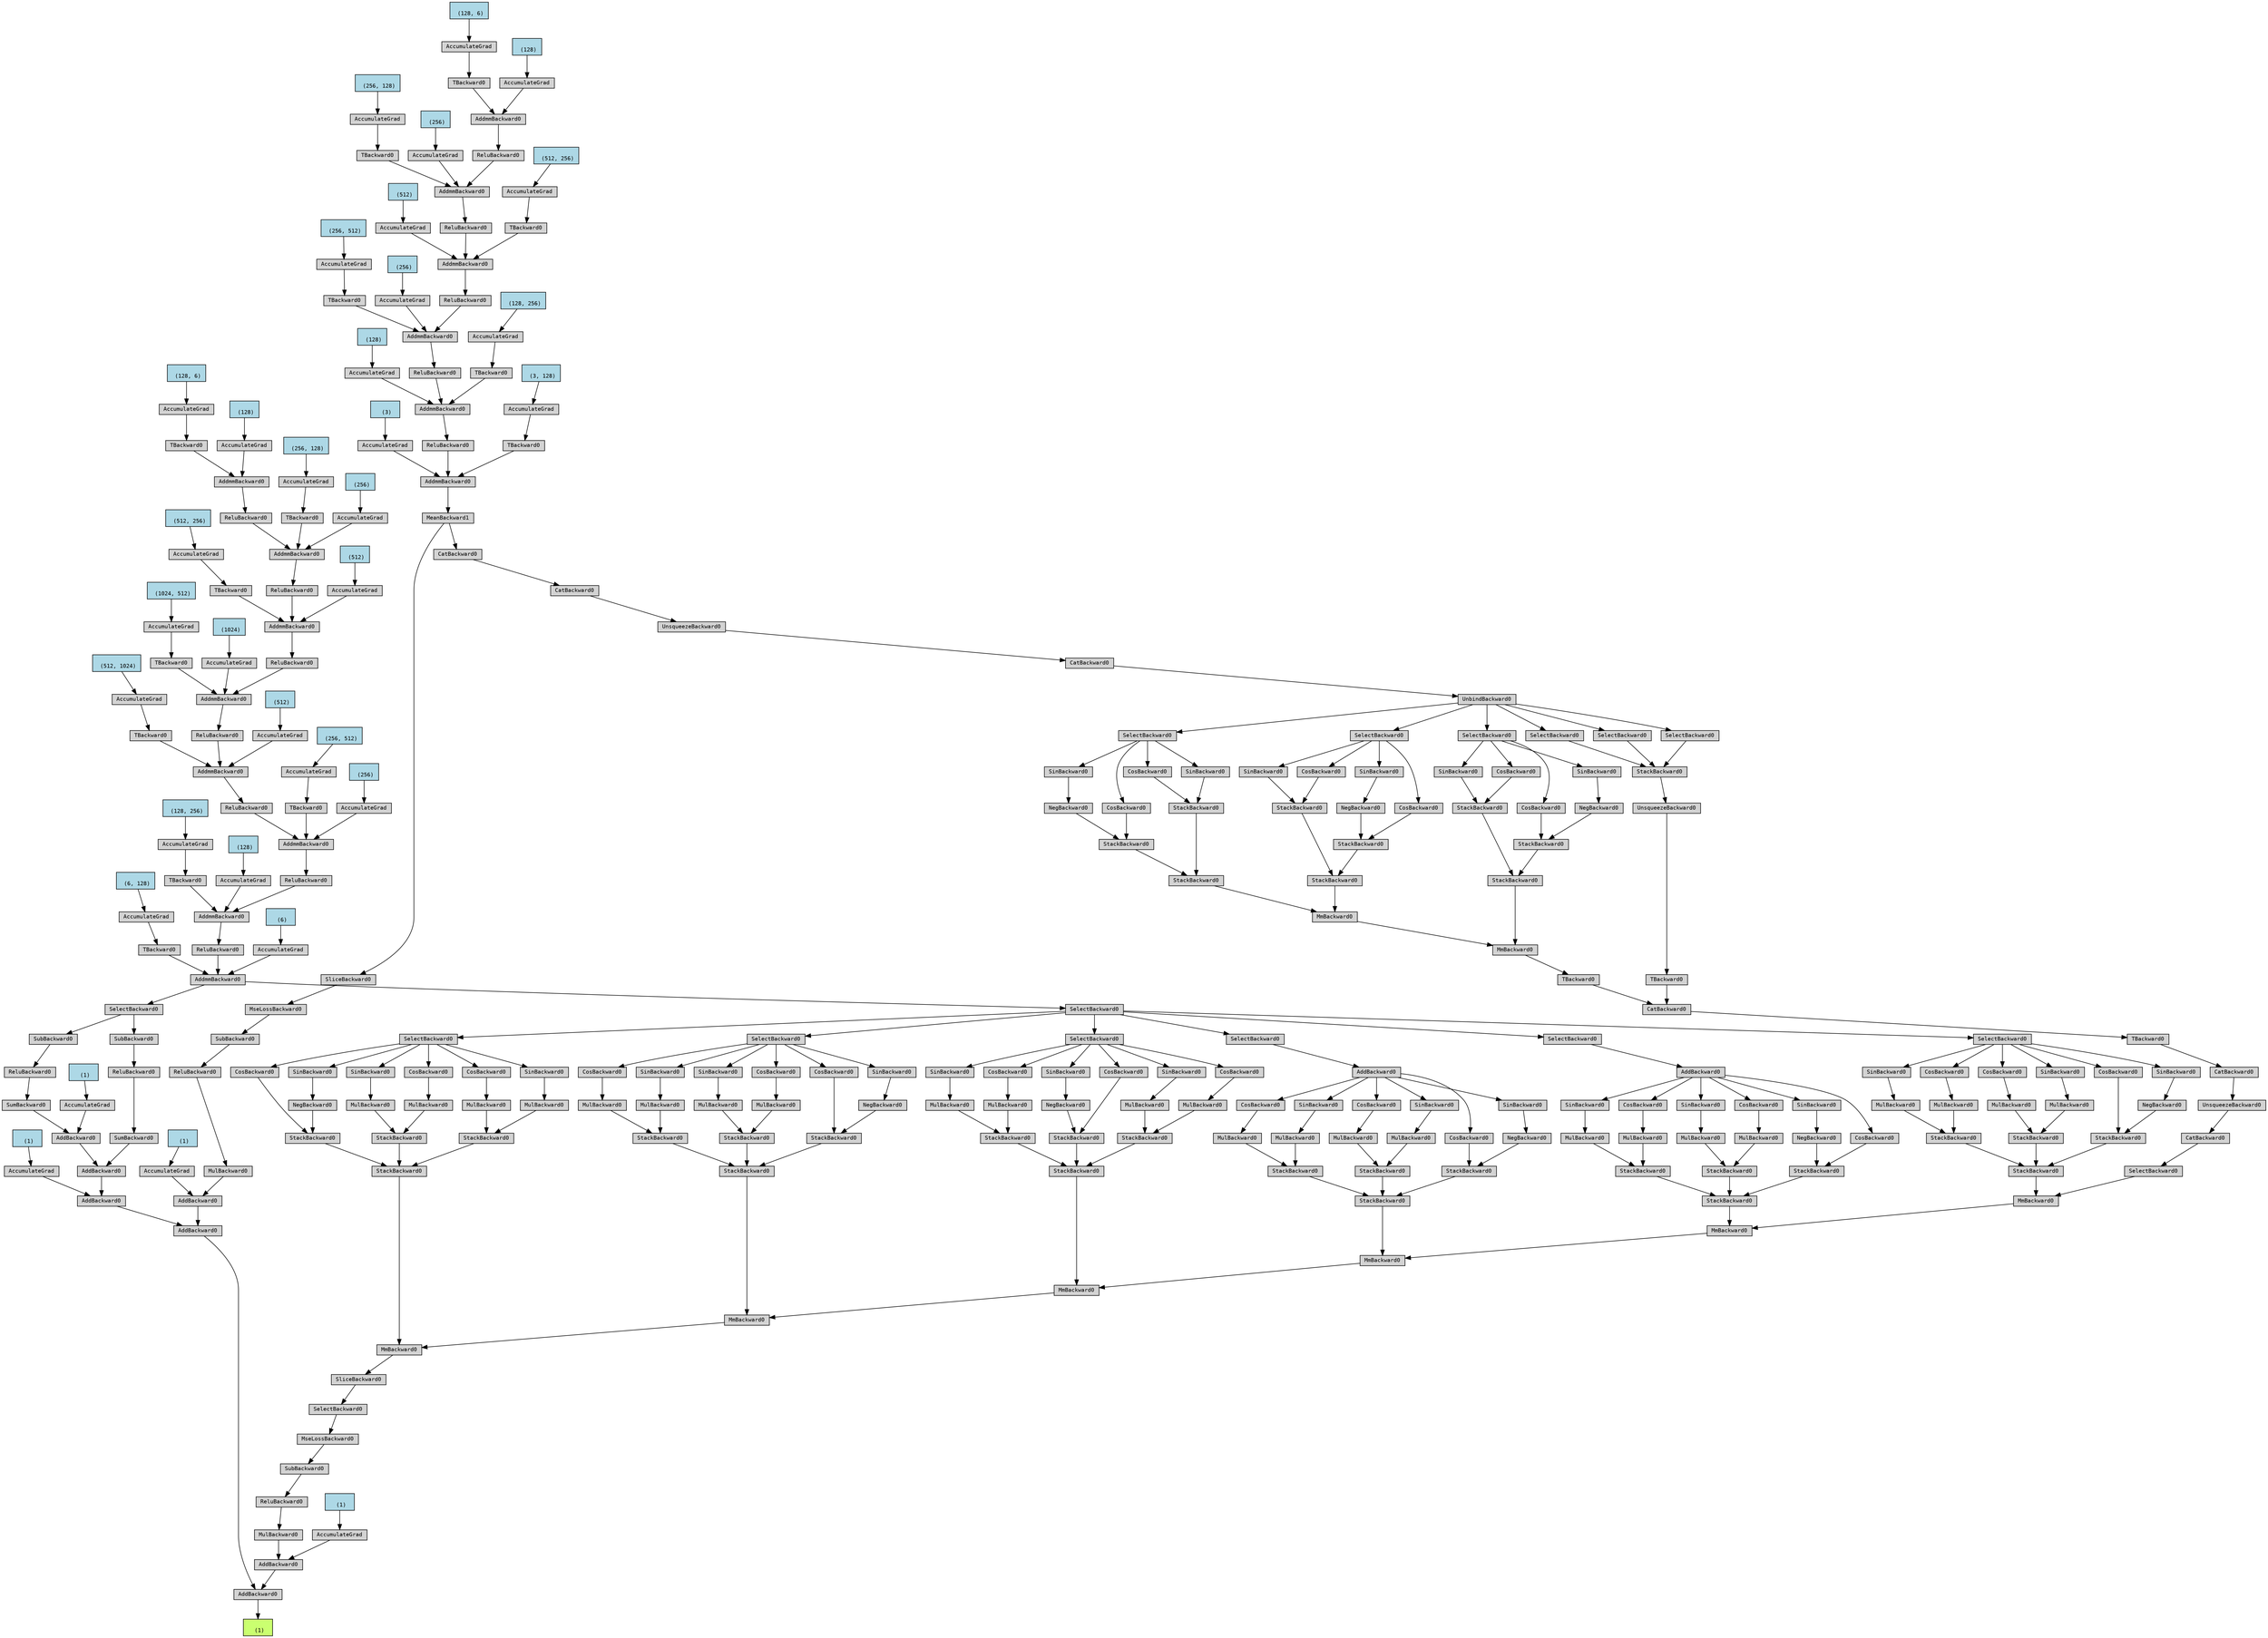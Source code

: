 digraph {
	graph [size="92.55,92.55"]
	node [align=left fontname=monospace fontsize=10 height=0.2 ranksep=0.1 shape=box style=filled]
	140567347125744 [label="
 (1)" fillcolor=darkolivegreen1]
	140567346862096 [label=AddBackward0]
	140567346862384 -> 140567346862096
	140567346862384 [label=AddBackward0]
	140567346862048 -> 140567346862384
	140567346862048 [label=AddBackward0]
	140567346862528 -> 140567346862048
	140567347123904 [label="
 (1)" fillcolor=lightblue]
	140567347123904 -> 140567346862528
	140567346862528 [label=AccumulateGrad]
	140567346862480 -> 140567346862048
	140567346862480 [label=AddBackward0]
	140567346862576 -> 140567346862480
	140567346862576 [label=AddBackward0]
	140567346862816 -> 140567346862576
	140567347124064 [label="
 (1)" fillcolor=lightblue]
	140567347124064 -> 140567346862816
	140567346862816 [label=AccumulateGrad]
	140567346862768 -> 140567346862576
	140567346862768 [label=SumBackward0]
	140567346862864 -> 140567346862768
	140567346862864 [label=ReluBackward0]
	140567346863056 -> 140567346862864
	140567346863056 [label=SubBackward0]
	140567346863152 -> 140567346863056
	140567346863152 [label=SelectBackward0]
	140567346863248 -> 140567346863152
	140567346863248 [label=AddmmBackward0]
	140567346863344 -> 140567346863248
	140567346885344 [label="
 (6)" fillcolor=lightblue]
	140567346885344 -> 140567346863344
	140567346863344 [label=AccumulateGrad]
	140567346863296 -> 140567346863248
	140567346863296 [label=ReluBackward0]
	140567346863440 -> 140567346863296
	140567346863440 [label=AddmmBackward0]
	140567346863632 -> 140567346863440
	140567346885184 [label="
 (128)" fillcolor=lightblue]
	140567346885184 -> 140567346863632
	140567346863632 [label=AccumulateGrad]
	140567346863584 -> 140567346863440
	140567346863584 [label=ReluBackward0]
	140567346863728 -> 140567346863584
	140567346863728 [label=AddmmBackward0]
	140567346863968 -> 140567346863728
	140567346885024 [label="
 (256)" fillcolor=lightblue]
	140567346885024 -> 140567346863968
	140567346863968 [label=AccumulateGrad]
	140567346863920 -> 140567346863728
	140567346863920 [label=ReluBackward0]
	140567346864064 -> 140567346863920
	140567346864064 [label=AddmmBackward0]
	140567346864304 -> 140567346864064
	140567346884864 [label="
 (512)" fillcolor=lightblue]
	140567346884864 -> 140567346864304
	140567346864304 [label=AccumulateGrad]
	140567346864256 -> 140567346864064
	140567346864256 [label=ReluBackward0]
	140567346864400 -> 140567346864256
	140567346864400 [label=AddmmBackward0]
	140567346864640 -> 140567346864400
	140567346884704 [label="
 (1024)" fillcolor=lightblue]
	140567346884704 -> 140567346864640
	140567346864640 [label=AccumulateGrad]
	140567346864592 -> 140567346864400
	140567346864592 [label=ReluBackward0]
	140567346864736 -> 140567346864592
	140567346864736 [label=AddmmBackward0]
	140567346864976 -> 140567346864736
	140567346884544 [label="
 (512)" fillcolor=lightblue]
	140567346884544 -> 140567346864976
	140567346864976 [label=AccumulateGrad]
	140567346864928 -> 140567346864736
	140567346864928 [label=ReluBackward0]
	140567346865072 -> 140567346864928
	140567346865072 [label=AddmmBackward0]
	140567346865312 -> 140567346865072
	140567346884384 [label="
 (256)" fillcolor=lightblue]
	140567346884384 -> 140567346865312
	140567346865312 [label=AccumulateGrad]
	140567346865264 -> 140567346865072
	140567346865264 [label=ReluBackward0]
	140567346865408 -> 140567346865264
	140567346865408 [label=AddmmBackward0]
	140567346865648 -> 140567346865408
	140567346884224 [label="
 (128)" fillcolor=lightblue]
	140567346884224 -> 140567346865648
	140567346865648 [label=AccumulateGrad]
	140567346865600 -> 140567346865408
	140567346865600 [label=TBackward0]
	140567346865696 -> 140567346865600
	140567346884144 [label="
 (128, 6)" fillcolor=lightblue]
	140567346884144 -> 140567346865696
	140567346865696 [label=AccumulateGrad]
	140567346865216 -> 140567346865072
	140567346865216 [label=TBackward0]
	140567346865792 -> 140567346865216
	140567346884304 [label="
 (256, 128)" fillcolor=lightblue]
	140567346884304 -> 140567346865792
	140567346865792 [label=AccumulateGrad]
	140567346864880 -> 140567346864736
	140567346864880 [label=TBackward0]
	140567346865552 -> 140567346864880
	140567346884464 [label="
 (512, 256)" fillcolor=lightblue]
	140567346884464 -> 140567346865552
	140567346865552 [label=AccumulateGrad]
	140567346864544 -> 140567346864400
	140567346864544 [label=TBackward0]
	140567346865360 -> 140567346864544
	140567346884624 [label="
 (1024, 512)" fillcolor=lightblue]
	140567346884624 -> 140567346865360
	140567346865360 [label=AccumulateGrad]
	140567346864208 -> 140567346864064
	140567346864208 [label=TBackward0]
	140567346865024 -> 140567346864208
	140567346884784 [label="
 (512, 1024)" fillcolor=lightblue]
	140567346884784 -> 140567346865024
	140567346865024 [label=AccumulateGrad]
	140567346863872 -> 140567346863728
	140567346863872 [label=TBackward0]
	140567346864688 -> 140567346863872
	140567346884944 [label="
 (256, 512)" fillcolor=lightblue]
	140567346884944 -> 140567346864688
	140567346864688 [label=AccumulateGrad]
	140567346863536 -> 140567346863440
	140567346863536 [label=TBackward0]
	140567346864352 -> 140567346863536
	140567346885104 [label="
 (128, 256)" fillcolor=lightblue]
	140567346885104 -> 140567346864352
	140567346864352 [label=AccumulateGrad]
	140567346862960 -> 140567346863248
	140567346862960 [label=TBackward0]
	140567346864016 -> 140567346862960
	140567346885264 [label="
 (6, 128)" fillcolor=lightblue]
	140567346885264 -> 140567346864016
	140567346864016 [label=AccumulateGrad]
	140567346862624 -> 140567346862480
	140567346862624 [label=SumBackward0]
	140567346863008 -> 140567346862624
	140567346863008 [label=ReluBackward0]
	140567346863200 -> 140567346863008
	140567346863200 [label=SubBackward0]
	140567346863152 -> 140567346863200
	140567346862240 -> 140567346862384
	140567346862240 [label=AddBackward0]
	140567346862912 -> 140567346862240
	140567347058608 [label="
 (1)" fillcolor=lightblue]
	140567347058608 -> 140567346862912
	140567346862912 [label=AccumulateGrad]
	140567346862672 -> 140567346862240
	140567346862672 [label=MulBackward0]
	140567346863104 -> 140567346862672
	140567346863104 [label=ReluBackward0]
	140567346865936 -> 140567346863104
	140567346865936 [label=SubBackward0]
	140567346863488 -> 140567346865936
	140567346863488 [label=MseLossBackward0]
	140567346864160 -> 140567346863488
	140567346864160 [label=SliceBackward0]
	140567346864832 -> 140567346864160
	140567346864832 [label=MeanBackward1]
	140567346865504 -> 140567346864832
	140567346865504 [label=AddmmBackward0]
	140567346866032 -> 140567346865504
	140567346881264 [label="
 (3)" fillcolor=lightblue]
	140567346881264 -> 140567346866032
	140567346866032 [label=AccumulateGrad]
	140567346865840 -> 140567346865504
	140567346865840 [label=ReluBackward0]
	140567346866128 -> 140567346865840
	140567346866128 [label=AddmmBackward0]
	140567346866320 -> 140567346866128
	140567346884064 [label="
 (128)" fillcolor=lightblue]
	140567346884064 -> 140567346866320
	140567346866320 [label=AccumulateGrad]
	140567346866272 -> 140567346866128
	140567346866272 [label=ReluBackward0]
	140567346866416 -> 140567346866272
	140567346866416 [label=AddmmBackward0]
	140567346866608 -> 140567346866416
	140567346883904 [label="
 (256)" fillcolor=lightblue]
	140567346883904 -> 140567346866608
	140567346866608 [label=AccumulateGrad]
	140567346866560 -> 140567346866416
	140567346866560 [label=ReluBackward0]
	140567346866704 -> 140567346866560
	140567346866704 [label=AddmmBackward0]
	140567346866896 -> 140567346866704
	140567346883744 [label="
 (512)" fillcolor=lightblue]
	140567346883744 -> 140567346866896
	140567346866896 [label=AccumulateGrad]
	140567346866848 -> 140567346866704
	140567346866848 [label=ReluBackward0]
	140567346866992 -> 140567346866848
	140567346866992 [label=AddmmBackward0]
	140567346867184 -> 140567346866992
	140567346883584 [label="
 (256)" fillcolor=lightblue]
	140567346883584 -> 140567346867184
	140567346867184 [label=AccumulateGrad]
	140567346867136 -> 140567346866992
	140567346867136 [label=ReluBackward0]
	140567346867280 -> 140567346867136
	140567346867280 [label=AddmmBackward0]
	140567346867472 -> 140567346867280
	140567346882704 [label="
 (128)" fillcolor=lightblue]
	140567346882704 -> 140567346867472
	140567346867472 [label=AccumulateGrad]
	140567346867424 -> 140567346867280
	140567346867424 [label=TBackward0]
	140567346867520 -> 140567346867424
	140567346882384 [label="
 (128, 6)" fillcolor=lightblue]
	140567346882384 -> 140567346867520
	140567346867520 [label=AccumulateGrad]
	140567346867088 -> 140567346866992
	140567346867088 [label=TBackward0]
	140567346867568 -> 140567346867088
	140567346883424 [label="
 (256, 128)" fillcolor=lightblue]
	140567346883424 -> 140567346867568
	140567346867568 [label=AccumulateGrad]
	140567346866800 -> 140567346866704
	140567346866800 [label=TBackward0]
	140567346867376 -> 140567346866800
	140567346883664 [label="
 (512, 256)" fillcolor=lightblue]
	140567346883664 -> 140567346867376
	140567346867376 [label=AccumulateGrad]
	140567346866512 -> 140567346866416
	140567346866512 [label=TBackward0]
	140567346867232 -> 140567346866512
	140567346883824 [label="
 (256, 512)" fillcolor=lightblue]
	140567346883824 -> 140567346867232
	140567346867232 [label=AccumulateGrad]
	140567346866224 -> 140567346866128
	140567346866224 [label=TBackward0]
	140567346866944 -> 140567346866224
	140567346883984 [label="
 (128, 256)" fillcolor=lightblue]
	140567346883984 -> 140567346866944
	140567346866944 [label=AccumulateGrad]
	140567346863392 -> 140567346865504
	140567346863392 [label=TBackward0]
	140567346866656 -> 140567346863392
	140567346883504 [label="
 (3, 128)" fillcolor=lightblue]
	140567346883504 -> 140567346866656
	140567346866656 [label=AccumulateGrad]
	140567346862288 -> 140567346862096
	140567346862288 [label=AddBackward0]
	140567346863680 -> 140567346862288
	140567347058688 [label="
 (1)" fillcolor=lightblue]
	140567347058688 -> 140567346863680
	140567346863680 [label=AccumulateGrad]
	140567346862192 -> 140567346862288
	140567346862192 [label=MulBackward0]
	140567346862720 -> 140567346862192
	140567346862720 [label=ReluBackward0]
	140567346865168 -> 140567346862720
	140567346865168 [label=SubBackward0]
	140567346866368 -> 140567346865168
	140567346866368 [label=MseLossBackward0]
	140567346867712 -> 140567346866368
	140567346867712 [label=SelectBackward0]
	140567346866464 -> 140567346867712
	140567346866464 [label=SliceBackward0]
	140567346867040 -> 140567346866464
	140567346867040 [label=MmBackward0]
	140567346867616 -> 140567346867040
	140567346867616 [label=MmBackward0]
	140567346867856 -> 140567346867616
	140567346867856 [label=MmBackward0]
	140567346868000 -> 140567346867856
	140567346868000 [label=MmBackward0]
	140567346868144 -> 140567346868000
	140567346868144 [label=MmBackward0]
	140567346868288 -> 140567346868144
	140567346868288 [label=MmBackward0]
	140567346868432 -> 140567346868288
	140567346868432 [label=SelectBackward0]
	140567346868576 -> 140567346868432
	140567346868576 [label=CatBackward0]
	140567346868672 -> 140567346868576
	140567346868672 [label=UnsqueezeBackward0]
	140567346868768 -> 140567346868672
	140567346868768 [label=CatBackward0]
	140567346868864 -> 140567346868768
	140567346868864 [label=TBackward0]
	140567346868960 -> 140567346868864
	140567346868960 [label=CatBackward0]
	140567346869056 -> 140567346868960
	140567346869056 [label=TBackward0]
	140567346869200 -> 140567346869056
	140567346869200 [label=MmBackward0]
	140567346869296 -> 140567346869200
	140567346869296 [label=StackBackward0]
	140567346869440 -> 140567346869296
	140567346869440 [label=StackBackward0]
	140567346869584 -> 140567346869440
	140567346869584 [label=CosBackward0]
	140567346869728 -> 140567346869584
	140567346869728 [label=SelectBackward0]
	140567346869824 -> 140567346869728
	140567346869824 [label=UnbindBackward0]
	140567346869920 -> 140567346869824
	140567346869920 [label=CatBackward0]
	140567346870016 -> 140567346869920
	140567346870016 [label=UnsqueezeBackward0]
	140567346870112 -> 140567346870016
	140567346870112 [label=CatBackward0]
	140567346870208 -> 140567346870112
	140567346870208 [label=CatBackward0]
	140567346864832 -> 140567346870208
	140567346869536 -> 140567346869440
	140567346869536 [label=NegBackward0]
	140567346869872 -> 140567346869536
	140567346869872 [label=SinBackward0]
	140567346869728 -> 140567346869872
	140567346869392 -> 140567346869296
	140567346869392 [label=StackBackward0]
	140567346870064 -> 140567346869392
	140567346870064 [label=SinBackward0]
	140567346869728 -> 140567346870064
	140567346869776 -> 140567346869392
	140567346869776 [label=CosBackward0]
	140567346869728 -> 140567346869776
	140567346869248 -> 140567346869200
	140567346869248 [label=MmBackward0]
	140567346869968 -> 140567346869248
	140567346869968 [label=StackBackward0]
	140567346870304 -> 140567346869968
	140567346870304 [label=StackBackward0]
	140567346870352 -> 140567346870304
	140567346870352 [label=CosBackward0]
	140567346870496 -> 140567346870352
	140567346870496 [label=SelectBackward0]
	140567346869824 -> 140567346870496
	140567346869632 -> 140567346870304
	140567346869632 [label=SinBackward0]
	140567346870496 -> 140567346869632
	140567346870160 -> 140567346869968
	140567346870160 [label=StackBackward0]
	140567346870592 -> 140567346870160
	140567346870592 [label=NegBackward0]
	140567346870640 -> 140567346870592
	140567346870640 [label=SinBackward0]
	140567346870496 -> 140567346870640
	140567346870544 -> 140567346870160
	140567346870544 [label=CosBackward0]
	140567346870496 -> 140567346870544
	140567346869488 -> 140567346869248
	140567346869488 [label=StackBackward0]
	140567346870688 -> 140567346869488
	140567346870688 [label=StackBackward0]
	140567346870448 -> 140567346870688
	140567346870448 [label=CosBackward0]
	140567346870880 -> 140567346870448
	140567346870880 [label=SelectBackward0]
	140567346869824 -> 140567346870880
	140567346870400 -> 140567346870688
	140567346870400 [label=NegBackward0]
	140567346870928 -> 140567346870400
	140567346870928 [label=SinBackward0]
	140567346870880 -> 140567346870928
	140567346870256 -> 140567346869488
	140567346870256 [label=StackBackward0]
	140567346871024 -> 140567346870256
	140567346871024 [label=SinBackward0]
	140567346870880 -> 140567346871024
	140567346870976 -> 140567346870256
	140567346870976 [label=CosBackward0]
	140567346870880 -> 140567346870976
	140567346869008 -> 140567346868960
	140567346869008 [label=TBackward0]
	140567346869344 -> 140567346869008
	140567346869344 [label=UnsqueezeBackward0]
	140567346870736 -> 140567346869344
	140567346870736 [label=StackBackward0]
	140567346870832 -> 140567346870736
	140567346870832 [label=SelectBackward0]
	140567346869824 -> 140567346870832
	140567346870784 -> 140567346870736
	140567346870784 [label=SelectBackward0]
	140567346869824 -> 140567346870784
	140567346869152 -> 140567346870736
	140567346869152 [label=SelectBackward0]
	140567346869824 -> 140567346869152
	140567346868384 -> 140567346868288
	140567346868384 [label=StackBackward0]
	140567346868720 -> 140567346868384
	140567346868720 [label=StackBackward0]
	140567346869104 -> 140567346868720
	140567346869104 [label=CosBackward0]
	140567346871216 -> 140567346869104
	140567346871216 [label=SelectBackward0]
	140567346871120 -> 140567346871216
	140567346871120 [label=SelectBackward0]
	140567346863248 -> 140567346871120
	140567346868480 -> 140567346868720
	140567346868480 [label=NegBackward0]
	140567346871312 -> 140567346868480
	140567346871312 [label=SinBackward0]
	140567346871216 -> 140567346871312
	140567346868624 -> 140567346868384
	140567346868624 [label=StackBackward0]
	140567346869680 -> 140567346868624
	140567346869680 [label=MulBackward0]
	140567346871360 -> 140567346869680
	140567346871360 [label=SinBackward0]
	140567346871216 -> 140567346871360
	140567346871168 -> 140567346868624
	140567346871168 [label=MulBackward0]
	140567346871408 -> 140567346871168
	140567346871408 [label=CosBackward0]
	140567346871216 -> 140567346871408
	140567346868528 -> 140567346868384
	140567346868528 [label=StackBackward0]
	140567346871504 -> 140567346868528
	140567346871504 [label=MulBackward0]
	140567346871552 -> 140567346871504
	140567346871552 [label=SinBackward0]
	140567346871216 -> 140567346871552
	140567346871456 -> 140567346868528
	140567346871456 [label=MulBackward0]
	140567346871600 -> 140567346871456
	140567346871600 [label=CosBackward0]
	140567346871216 -> 140567346871600
	140567346868240 -> 140567346868144
	140567346868240 [label=StackBackward0]
	140567346868912 -> 140567346868240
	140567346868912 [label=StackBackward0]
	140567346871072 -> 140567346868912
	140567346871072 [label=CosBackward0]
	140567346871840 -> 140567346871072
	140567346871840 [label=AddBackward0]
	140567346871936 -> 140567346871840
	140567346871936 [label=SelectBackward0]
	140567346871120 -> 140567346871936
	140567346871264 -> 140567346868912
	140567346871264 [label=NegBackward0]
	140567346872032 -> 140567346871264
	140567346872032 [label=SinBackward0]
	140567346871840 -> 140567346872032
	140567346868816 -> 140567346868240
	140567346868816 [label=StackBackward0]
	140567346871744 -> 140567346868816
	140567346871744 [label=MulBackward0]
	140567346872080 -> 140567346871744
	140567346872080 [label=SinBackward0]
	140567346871840 -> 140567346872080
	140567346871888 -> 140567346868816
	140567346871888 [label=MulBackward0]
	140567346872128 -> 140567346871888
	140567346872128 [label=CosBackward0]
	140567346871840 -> 140567346872128
	140567346868336 -> 140567346868240
	140567346868336 [label=StackBackward0]
	140567346872224 -> 140567346868336
	140567346872224 [label=MulBackward0]
	140567346872272 -> 140567346872224
	140567346872272 [label=SinBackward0]
	140567346871840 -> 140567346872272
	140567346872176 -> 140567346868336
	140567346872176 [label=MulBackward0]
	140567346871984 -> 140567346872176
	140567346871984 [label=CosBackward0]
	140567346871840 -> 140567346871984
	140567346868096 -> 140567346868000
	140567346868096 [label=StackBackward0]
	140567346871696 -> 140567346868096
	140567346871696 [label=StackBackward0]
	140567347200112 -> 140567346871696
	140567347200112 [label=CosBackward0]
	140567347200304 -> 140567347200112
	140567347200304 [label=AddBackward0]
	140567347200400 -> 140567347200304
	140567347200400 [label=SelectBackward0]
	140567346871120 -> 140567347200400
	140567347200064 -> 140567346871696
	140567347200064 [label=NegBackward0]
	140567347200496 -> 140567347200064
	140567347200496 [label=SinBackward0]
	140567347200304 -> 140567347200496
	140567346871648 -> 140567346868096
	140567346871648 [label=StackBackward0]
	140567347200448 -> 140567346871648
	140567347200448 [label=MulBackward0]
	140567347200592 -> 140567347200448
	140567347200592 [label=SinBackward0]
	140567347200304 -> 140567347200592
	140567347200208 -> 140567346871648
	140567347200208 [label=MulBackward0]
	140567347200640 -> 140567347200208
	140567347200640 [label=CosBackward0]
	140567347200304 -> 140567347200640
	140567346868192 -> 140567346868096
	140567346868192 [label=StackBackward0]
	140567347200736 -> 140567346868192
	140567347200736 [label=MulBackward0]
	140567347200784 -> 140567347200736
	140567347200784 [label=SinBackward0]
	140567347200304 -> 140567347200784
	140567347200688 -> 140567346868192
	140567347200688 [label=MulBackward0]
	140567347200832 -> 140567347200688
	140567347200832 [label=CosBackward0]
	140567347200304 -> 140567347200832
	140567346867952 -> 140567346867856
	140567346867952 [label=StackBackward0]
	140567346871792 -> 140567346867952
	140567346871792 [label=StackBackward0]
	140567347200544 -> 140567346871792
	140567347200544 [label=CosBackward0]
	140567347201072 -> 140567347200544
	140567347201072 [label=SelectBackward0]
	140567346871120 -> 140567347201072
	140567347200256 -> 140567346871792
	140567347200256 [label=NegBackward0]
	140567347201120 -> 140567347200256
	140567347201120 [label=SinBackward0]
	140567347201072 -> 140567347201120
	140567346868048 -> 140567346867952
	140567346868048 [label=StackBackward0]
	140567347201216 -> 140567346868048
	140567347201216 [label=MulBackward0]
	140567347201264 -> 140567347201216
	140567347201264 [label=SinBackward0]
	140567347201072 -> 140567347201264
	140567347201168 -> 140567346868048
	140567347201168 [label=MulBackward0]
	140567347201312 -> 140567347201168
	140567347201312 [label=CosBackward0]
	140567347201072 -> 140567347201312
	140567347200352 -> 140567346867952
	140567347200352 [label=StackBackward0]
	140567347201408 -> 140567347200352
	140567347201408 [label=MulBackward0]
	140567347201456 -> 140567347201408
	140567347201456 [label=SinBackward0]
	140567347201072 -> 140567347201456
	140567347201360 -> 140567347200352
	140567347201360 [label=MulBackward0]
	140567347201504 -> 140567347201360
	140567347201504 [label=CosBackward0]
	140567347201072 -> 140567347201504
	140567346867808 -> 140567346867616
	140567346867808 [label=StackBackward0]
	140567346867904 -> 140567346867808
	140567346867904 [label=StackBackward0]
	140567347201024 -> 140567346867904
	140567347201024 [label=CosBackward0]
	140567347201744 -> 140567347201024
	140567347201744 [label=SelectBackward0]
	140567346871120 -> 140567347201744
	140567347200976 -> 140567346867904
	140567347200976 [label=NegBackward0]
	140567347201792 -> 140567347200976
	140567347201792 [label=SinBackward0]
	140567347201744 -> 140567347201792
	140567347200928 -> 140567346867808
	140567347200928 [label=StackBackward0]
	140567347201888 -> 140567347200928
	140567347201888 [label=MulBackward0]
	140567347201936 -> 140567347201888
	140567347201936 [label=SinBackward0]
	140567347201744 -> 140567347201936
	140567347201840 -> 140567347200928
	140567347201840 [label=MulBackward0]
	140567347201984 -> 140567347201840
	140567347201984 [label=CosBackward0]
	140567347201744 -> 140567347201984
	140567347200880 -> 140567346867808
	140567347200880 [label=StackBackward0]
	140567347202080 -> 140567347200880
	140567347202080 [label=MulBackward0]
	140567347202128 -> 140567347202080
	140567347202128 [label=SinBackward0]
	140567347201744 -> 140567347202128
	140567347202032 -> 140567347200880
	140567347202032 [label=MulBackward0]
	140567347202176 -> 140567347202032
	140567347202176 [label=CosBackward0]
	140567347201744 -> 140567347202176
	140567346867328 -> 140567346867040
	140567346867328 [label=StackBackward0]
	140567346867760 -> 140567346867328
	140567346867760 [label=StackBackward0]
	140567347201696 -> 140567346867760
	140567347201696 [label=CosBackward0]
	140567347202416 -> 140567347201696
	140567347202416 [label=SelectBackward0]
	140567346871120 -> 140567347202416
	140567347201648 -> 140567346867760
	140567347201648 [label=NegBackward0]
	140567347202464 -> 140567347201648
	140567347202464 [label=SinBackward0]
	140567347202416 -> 140567347202464
	140567347201600 -> 140567346867328
	140567347201600 [label=StackBackward0]
	140567347202560 -> 140567347201600
	140567347202560 [label=MulBackward0]
	140567347202608 -> 140567347202560
	140567347202608 [label=SinBackward0]
	140567347202416 -> 140567347202608
	140567347202512 -> 140567347201600
	140567347202512 [label=MulBackward0]
	140567347202656 -> 140567347202512
	140567347202656 [label=CosBackward0]
	140567347202416 -> 140567347202656
	140567347201552 -> 140567346867328
	140567347201552 [label=StackBackward0]
	140567347202752 -> 140567347201552
	140567347202752 [label=MulBackward0]
	140567347202800 -> 140567347202752
	140567347202800 [label=SinBackward0]
	140567347202416 -> 140567347202800
	140567347202704 -> 140567347201552
	140567347202704 [label=MulBackward0]
	140567347202848 -> 140567347202704
	140567347202848 [label=CosBackward0]
	140567347202416 -> 140567347202848
	140567346862096 -> 140567347125744
}
